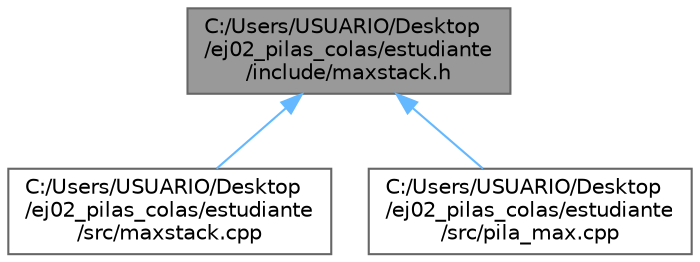 digraph "C:/Users/USUARIO/Desktop/ej02_pilas_colas/estudiante/include/maxstack.h"
{
 // LATEX_PDF_SIZE
  bgcolor="transparent";
  edge [fontname=Helvetica,fontsize=10,labelfontname=Helvetica,labelfontsize=10];
  node [fontname=Helvetica,fontsize=10,shape=box,height=0.2,width=0.4];
  Node1 [label="C:/Users/USUARIO/Desktop\l/ej02_pilas_colas/estudiante\l/include/maxstack.h",height=0.2,width=0.4,color="gray40", fillcolor="grey60", style="filled", fontcolor="black",tooltip="Archivo de especificación del TDA MaxStack."];
  Node1 -> Node2 [dir="back",color="steelblue1",style="solid"];
  Node2 [label="C:/Users/USUARIO/Desktop\l/ej02_pilas_colas/estudiante\l/src/maxstack.cpp",height=0.2,width=0.4,color="grey40", fillcolor="white", style="filled",URL="$maxstack_8cpp.html",tooltip=" "];
  Node1 -> Node3 [dir="back",color="steelblue1",style="solid"];
  Node3 [label="C:/Users/USUARIO/Desktop\l/ej02_pilas_colas/estudiante\l/src/pila_max.cpp",height=0.2,width=0.4,color="grey40", fillcolor="white", style="filled",URL="$pila__max_8cpp.html",tooltip=" "];
}
